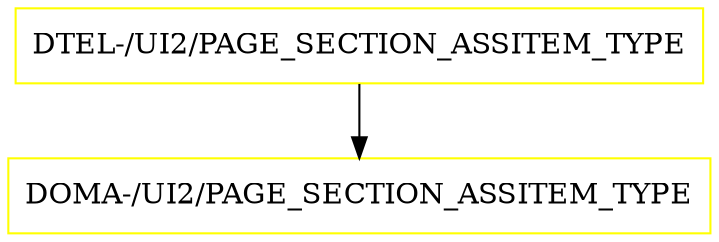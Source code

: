 digraph G {
  "DTEL-/UI2/PAGE_SECTION_ASSITEM_TYPE" [shape=box,color=yellow];
  "DOMA-/UI2/PAGE_SECTION_ASSITEM_TYPE" [shape=box,color=yellow,URL="./DOMA_%23UI2%23PAGE_SECTION_ASSITEM_TYPE.html"];
  "DTEL-/UI2/PAGE_SECTION_ASSITEM_TYPE" -> "DOMA-/UI2/PAGE_SECTION_ASSITEM_TYPE";
}
